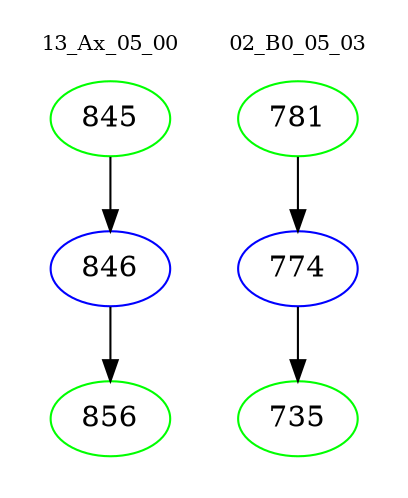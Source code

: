 digraph{
subgraph cluster_0 {
color = white
label = "13_Ax_05_00";
fontsize=10;
T0_845 [label="845", color="green"]
T0_845 -> T0_846 [color="black"]
T0_846 [label="846", color="blue"]
T0_846 -> T0_856 [color="black"]
T0_856 [label="856", color="green"]
}
subgraph cluster_1 {
color = white
label = "02_B0_05_03";
fontsize=10;
T1_781 [label="781", color="green"]
T1_781 -> T1_774 [color="black"]
T1_774 [label="774", color="blue"]
T1_774 -> T1_735 [color="black"]
T1_735 [label="735", color="green"]
}
}

